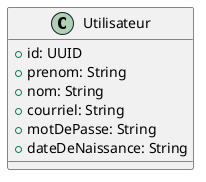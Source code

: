@startuml SportLink MVVM

class Utilisateur {
    +id: UUID
    +prenom: String
    +nom: String
    +courriel: String
    +motDePasse: String
    +dateDeNaissance: String
}

@enduml